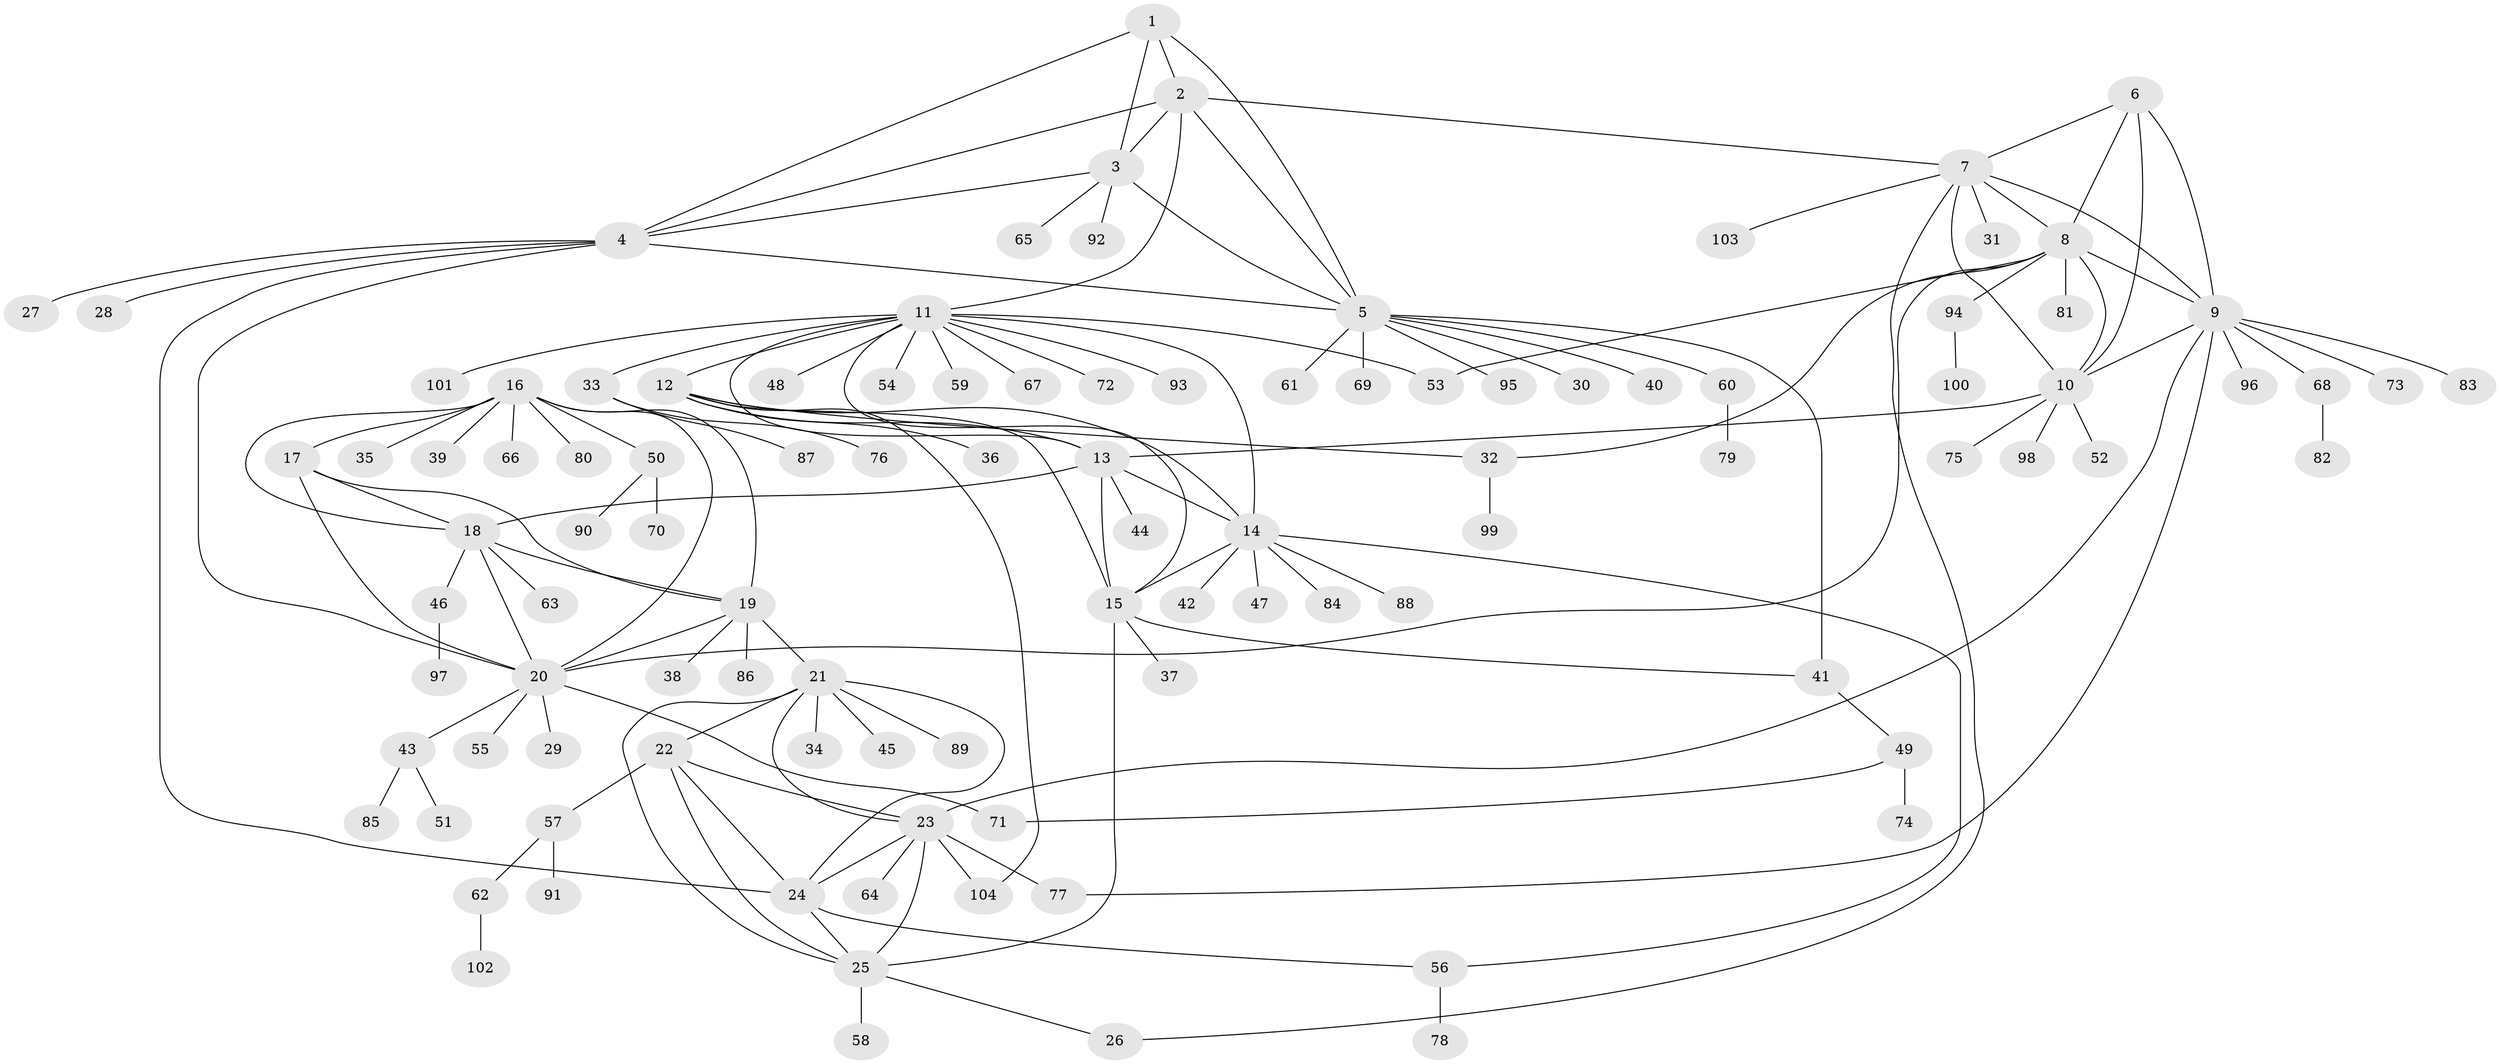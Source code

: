 // Generated by graph-tools (version 1.1) at 2025/50/03/09/25 03:50:34]
// undirected, 104 vertices, 147 edges
graph export_dot {
graph [start="1"]
  node [color=gray90,style=filled];
  1;
  2;
  3;
  4;
  5;
  6;
  7;
  8;
  9;
  10;
  11;
  12;
  13;
  14;
  15;
  16;
  17;
  18;
  19;
  20;
  21;
  22;
  23;
  24;
  25;
  26;
  27;
  28;
  29;
  30;
  31;
  32;
  33;
  34;
  35;
  36;
  37;
  38;
  39;
  40;
  41;
  42;
  43;
  44;
  45;
  46;
  47;
  48;
  49;
  50;
  51;
  52;
  53;
  54;
  55;
  56;
  57;
  58;
  59;
  60;
  61;
  62;
  63;
  64;
  65;
  66;
  67;
  68;
  69;
  70;
  71;
  72;
  73;
  74;
  75;
  76;
  77;
  78;
  79;
  80;
  81;
  82;
  83;
  84;
  85;
  86;
  87;
  88;
  89;
  90;
  91;
  92;
  93;
  94;
  95;
  96;
  97;
  98;
  99;
  100;
  101;
  102;
  103;
  104;
  1 -- 2;
  1 -- 3;
  1 -- 4;
  1 -- 5;
  2 -- 3;
  2 -- 4;
  2 -- 5;
  2 -- 7;
  2 -- 11;
  3 -- 4;
  3 -- 5;
  3 -- 65;
  3 -- 92;
  4 -- 5;
  4 -- 20;
  4 -- 24;
  4 -- 27;
  4 -- 28;
  5 -- 30;
  5 -- 40;
  5 -- 41;
  5 -- 60;
  5 -- 61;
  5 -- 69;
  5 -- 95;
  6 -- 7;
  6 -- 8;
  6 -- 9;
  6 -- 10;
  7 -- 8;
  7 -- 9;
  7 -- 10;
  7 -- 26;
  7 -- 31;
  7 -- 103;
  8 -- 9;
  8 -- 10;
  8 -- 20;
  8 -- 32;
  8 -- 53;
  8 -- 81;
  8 -- 94;
  9 -- 10;
  9 -- 23;
  9 -- 68;
  9 -- 73;
  9 -- 77;
  9 -- 83;
  9 -- 96;
  10 -- 13;
  10 -- 52;
  10 -- 75;
  10 -- 98;
  11 -- 12;
  11 -- 13;
  11 -- 14;
  11 -- 15;
  11 -- 33;
  11 -- 48;
  11 -- 53;
  11 -- 54;
  11 -- 59;
  11 -- 67;
  11 -- 72;
  11 -- 93;
  11 -- 101;
  12 -- 13;
  12 -- 14;
  12 -- 15;
  12 -- 32;
  12 -- 36;
  12 -- 104;
  13 -- 14;
  13 -- 15;
  13 -- 18;
  13 -- 44;
  14 -- 15;
  14 -- 42;
  14 -- 47;
  14 -- 56;
  14 -- 84;
  14 -- 88;
  15 -- 25;
  15 -- 37;
  15 -- 41;
  16 -- 17;
  16 -- 18;
  16 -- 19;
  16 -- 20;
  16 -- 35;
  16 -- 39;
  16 -- 50;
  16 -- 66;
  16 -- 80;
  17 -- 18;
  17 -- 19;
  17 -- 20;
  18 -- 19;
  18 -- 20;
  18 -- 46;
  18 -- 63;
  19 -- 20;
  19 -- 21;
  19 -- 38;
  19 -- 86;
  20 -- 29;
  20 -- 43;
  20 -- 55;
  20 -- 71;
  21 -- 22;
  21 -- 23;
  21 -- 24;
  21 -- 25;
  21 -- 34;
  21 -- 45;
  21 -- 89;
  22 -- 23;
  22 -- 24;
  22 -- 25;
  22 -- 57;
  23 -- 24;
  23 -- 25;
  23 -- 64;
  23 -- 77;
  23 -- 104;
  24 -- 25;
  24 -- 56;
  25 -- 26;
  25 -- 58;
  32 -- 99;
  33 -- 76;
  33 -- 87;
  41 -- 49;
  43 -- 51;
  43 -- 85;
  46 -- 97;
  49 -- 71;
  49 -- 74;
  50 -- 70;
  50 -- 90;
  56 -- 78;
  57 -- 62;
  57 -- 91;
  60 -- 79;
  62 -- 102;
  68 -- 82;
  94 -- 100;
}
